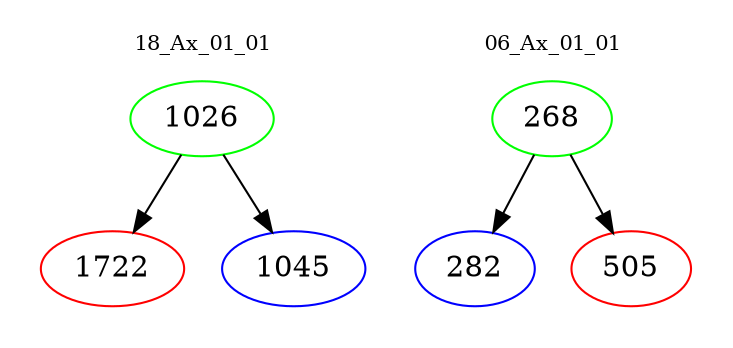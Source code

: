 digraph{
subgraph cluster_0 {
color = white
label = "18_Ax_01_01";
fontsize=10;
T0_1026 [label="1026", color="green"]
T0_1026 -> T0_1722 [color="black"]
T0_1722 [label="1722", color="red"]
T0_1026 -> T0_1045 [color="black"]
T0_1045 [label="1045", color="blue"]
}
subgraph cluster_1 {
color = white
label = "06_Ax_01_01";
fontsize=10;
T1_268 [label="268", color="green"]
T1_268 -> T1_282 [color="black"]
T1_282 [label="282", color="blue"]
T1_268 -> T1_505 [color="black"]
T1_505 [label="505", color="red"]
}
}
